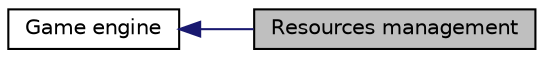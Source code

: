 digraph "Resources management"
{
  edge [fontname="Helvetica",fontsize="10",labelfontname="Helvetica",labelfontsize="10"];
  node [fontname="Helvetica",fontsize="10",shape=record];
  rankdir=LR;
  Node0 [label="Resources management",height=0.2,width=0.4,color="black", fillcolor="grey75", style="filled" fontcolor="black"];
  Node1 [label="Game engine",height=0.2,width=0.4,color="black", fillcolor="white", style="filled",URL="$da/df4/group___game_engine.html"];
  Node1->Node0 [shape=plaintext, color="midnightblue", dir="back", style="solid"];
}
